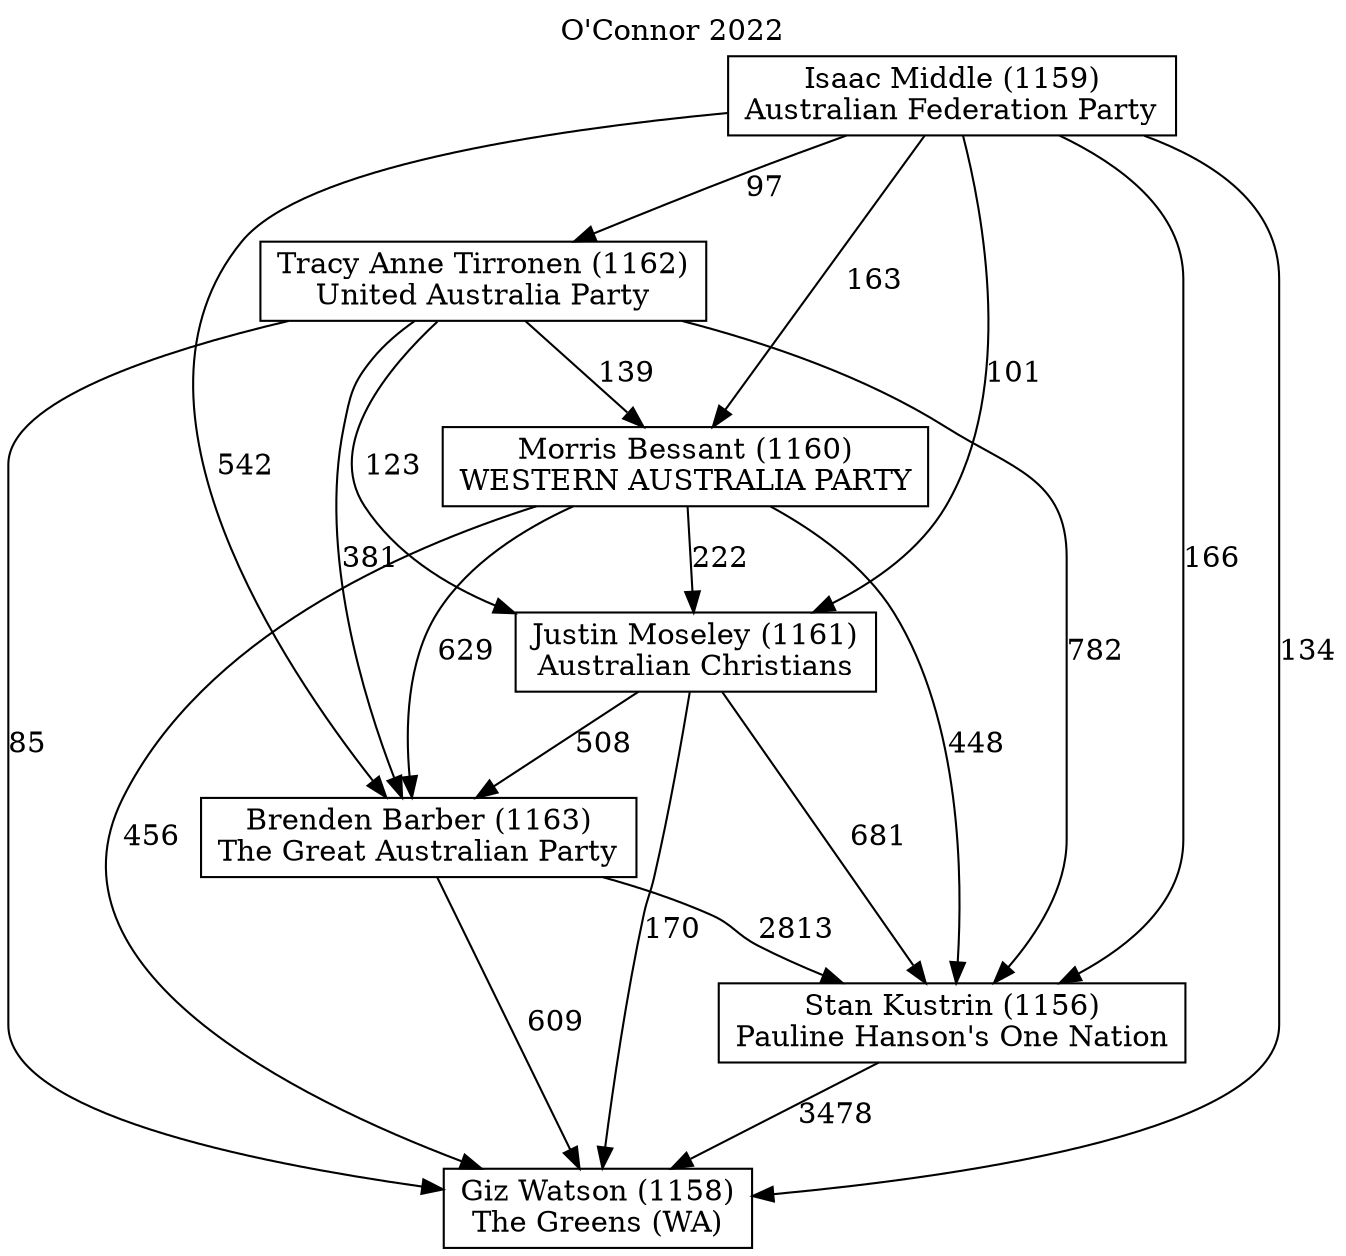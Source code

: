 // House preference flow
digraph "Giz Watson (1158)_O'Connor_2022" {
	graph [label="O'Connor 2022" labelloc=t mclimit=10]
	node [shape=box]
	"Brenden Barber (1163)" [label="Brenden Barber (1163)
The Great Australian Party"]
	"Morris Bessant (1160)" [label="Morris Bessant (1160)
WESTERN AUSTRALIA PARTY"]
	"Tracy Anne Tirronen (1162)" [label="Tracy Anne Tirronen (1162)
United Australia Party"]
	"Giz Watson (1158)" [label="Giz Watson (1158)
The Greens (WA)"]
	"Isaac Middle (1159)" [label="Isaac Middle (1159)
Australian Federation Party"]
	"Justin Moseley (1161)" [label="Justin Moseley (1161)
Australian Christians"]
	"Stan Kustrin (1156)" [label="Stan Kustrin (1156)
Pauline Hanson's One Nation"]
	"Isaac Middle (1159)" -> "Brenden Barber (1163)" [label=542]
	"Morris Bessant (1160)" -> "Brenden Barber (1163)" [label=629]
	"Isaac Middle (1159)" -> "Morris Bessant (1160)" [label=163]
	"Isaac Middle (1159)" -> "Justin Moseley (1161)" [label=101]
	"Brenden Barber (1163)" -> "Stan Kustrin (1156)" [label=2813]
	"Justin Moseley (1161)" -> "Brenden Barber (1163)" [label=508]
	"Justin Moseley (1161)" -> "Giz Watson (1158)" [label=170]
	"Justin Moseley (1161)" -> "Stan Kustrin (1156)" [label=681]
	"Morris Bessant (1160)" -> "Stan Kustrin (1156)" [label=448]
	"Tracy Anne Tirronen (1162)" -> "Stan Kustrin (1156)" [label=782]
	"Brenden Barber (1163)" -> "Giz Watson (1158)" [label=609]
	"Tracy Anne Tirronen (1162)" -> "Morris Bessant (1160)" [label=139]
	"Tracy Anne Tirronen (1162)" -> "Giz Watson (1158)" [label=85]
	"Tracy Anne Tirronen (1162)" -> "Justin Moseley (1161)" [label=123]
	"Tracy Anne Tirronen (1162)" -> "Brenden Barber (1163)" [label=381]
	"Isaac Middle (1159)" -> "Giz Watson (1158)" [label=134]
	"Isaac Middle (1159)" -> "Tracy Anne Tirronen (1162)" [label=97]
	"Isaac Middle (1159)" -> "Stan Kustrin (1156)" [label=166]
	"Stan Kustrin (1156)" -> "Giz Watson (1158)" [label=3478]
	"Morris Bessant (1160)" -> "Justin Moseley (1161)" [label=222]
	"Morris Bessant (1160)" -> "Giz Watson (1158)" [label=456]
}

